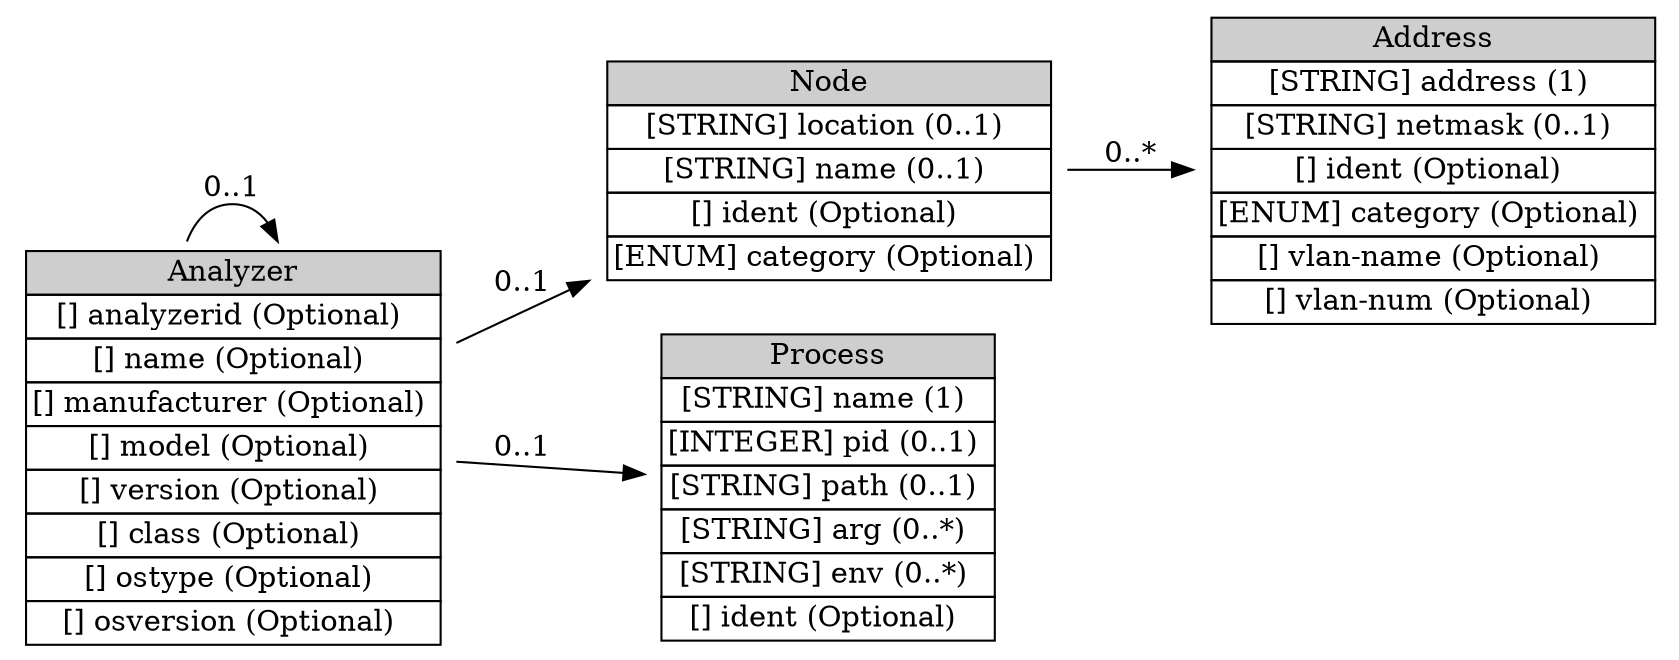 digraph Analyzer {
	graph [rankdir=LR];
	node [label="\N"];
	graph [bb="0,0,776,294"];
	Analyzer [label=<<table BORDER="0" CELLBORDER="1" CELLSPACING="0"> <tr > <td BGCOLOR="#CECECE" HREF="#" TITLE="The Analyzer class identifies the analyzer from which the Alert or Heartbeat message originates. Only one analyzer may be encoded for each alert or heartbeat, and that MUST be the analyzer at which the alert or heartbeat originated. Although the IDMEF data model does not prevent the use of hierarchical intrusion detection systems (where alerts get relayed up the tree), it does not provide any way to record the identity of the &quot;relay&quot; analyzers along the path from the originating analyzer to the manager that ultimately receives the alert. ">Analyzer</td> </tr>" %<tr><td HREF="#" TITLE="(but see below).  A unique identifier for the analyzer; see Section 3.2.9.">[] analyzerid (Optional) </td></tr>%<tr><td HREF="#" TITLE="An explicit name for the analyzer that may be easier to understand than the analyzerid.">[] name (Optional) </td></tr>%<tr><td HREF="#" TITLE="The manufacturer of the analyzer software and/or hardware.">[] manufacturer (Optional) </td></tr>%<tr><td HREF="#" TITLE="The model name/number of the analyzer software and/or hardware.">[] model (Optional) </td></tr>%<tr><td HREF="#" TITLE="The version number of the analyzer software and/or hardware.">[] version (Optional) </td></tr>%<tr><td HREF="#" TITLE="The class of analyzer software and/or hardware.">[] class (Optional) </td></tr>%<tr><td HREF="#" TITLE="Operating system name.  On POSIX 1003.1 compliant systems, this is the value returned in utsname.sysname by the uname() system call, or the output of the &quot;uname -s&quot; command.">[] ostype (Optional) </td></tr>%<tr><td HREF="#" TITLE="Operating system version.  On POSIX 1003.1 compliant systems, this is the value returned in utsname.release by the uname() system call, or the output of the &quot;uname -r&quot; command.">[] osversion (Optional) </td></tr>%</table>>, shape=plaintext, pos="105,120", width="2.9167", height="2.625"];
	"Node" [label=<<table BORDER="0" CELLBORDER="1" CELLSPACING="0"> <tr > <td BGCOLOR="#CECECE" HREF="#" TITLE="The Node class is used to identify hosts and other network devices (routers, switches, etc.). ">Node</td> </tr>" %<tr><td HREF="#" TITLE="The location of the equipment.">[STRING] location (0..1) </td></tr>%<tr><td HREF="#" TITLE="The name of the equipment.  This information MUST be provided if no Address information is given.">[STRING] name (0..1) </td></tr>%<tr><td HREF="#" TITLE="A unique identifier for the node; see Section 3.2.9.">[] ident (Optional) </td></tr>%<tr><td HREF="#" TITLE="The &quot;domain&quot; from which the name information was obtained, if relevant.  The permitted values for this attribute are shown in the table below.  The default value is &quot;unknown&quot;. (See also Section 10 for extensions to the table.)">[ENUM] category (Optional) </td></tr>%</table>>, shape=plaintext, pos="384,220", width="3.0278", height="1.5139"];
	Address [label=<<table BORDER="0" CELLBORDER="1" CELLSPACING="0"> <tr > <td BGCOLOR="#CECECE" HREF="#" TITLE="The Address class is used to represent network, hardware, and application addresses. ">Address</td> </tr>" %<tr><td HREF="#" TITLE="The address information.  The format of this data is governed by the category attribute.">[STRING] address (1) </td></tr>%<tr><td HREF="#" TITLE="The network mask for the address, if appropriate.">[STRING] netmask (0..1) </td></tr>%<tr><td HREF="#" TITLE="A unique identifier for the address; see Section 3.2.9.">[] ident (Optional) </td></tr>%<tr><td HREF="#" TITLE="The type of address represented.  The permitted values for this attribute are shown below.  The default value is &quot;unknown&quot;.  (See also Section 10.)">[ENUM] category (Optional) </td></tr>%<tr><td HREF="#" TITLE="The name of the Virtual LAN to which the address belongs.">[] vlan-name (Optional) </td></tr>%<tr><td HREF="#" TITLE="The number of the Virtual LAN to which the address belongs.">[] vlan-num (Optional) </td></tr>%</table>>, shape=plaintext, pos="666,220", width="3.0278", height="2.0694"];
	Process [label=<<table BORDER="0" CELLBORDER="1" CELLSPACING="0"> <tr > <td BGCOLOR="#CECECE" HREF="#" TITLE="The Process class is used to describe processes being executed on sources, targets, and analyzers. ">Process</td> </tr>" %<tr><td HREF="#" TITLE="The name of the program being executed. This is a short name; path and argument information are provided elsewhere.">[STRING] name (1) </td></tr>%<tr><td HREF="#" TITLE="The process identifier of the process.">[INTEGER] pid (0..1) </td></tr>%<tr><td HREF="#" TITLE="The full path of the program being executed.">[STRING] path (0..1) </td></tr>%<tr><td HREF="#" TITLE="A command-line argument to the program. Multiple arguments may be specified (they are assumed to have occurred in the same order they are provided) with multiple uses of arg.">[STRING] arg (0..*) </td></tr>%<tr><td HREF="#" TITLE="An environment string associated with the process; generally of the format &quot;VARIABLE=value&quot;.  Multiple environment strings may be specified with multiple uses of env.">[STRING] env (0..*) </td></tr>%<tr><td HREF="#" TITLE="A unique identifier for the process; see Section 3.2.9.">[] ident (Optional) </td></tr>%</table>>, shape=plaintext, pos="384,74", width="2.3611", height="2.0694"];
	"Node" -> Address [label="0..*", pos="e,556.46,220 493.84,220 511.03,220 528.87,220 546.28,220", lp="525,228.5"];
	Analyzer -> "Node" [label="0..1", pos="e,274.36,180.7 210.08,157.66 227.97,164.08 246.66,170.78 264.89,177.31", lp="242,181.5"];
	Analyzer -> Process [label="0..1", pos="e,298.09,88.164 210.08,102.67 235.72,98.448 263.01,93.948 288.19,89.797", lp="242,107.5"];
	Analyzer -> Analyzer [label="0..1", pos="e,126.61,214.37 83.391,214.37 87.438,225.07 94.641,232 105,232 112.12,232 117.75,228.72 121.89,223.2", lp="105,240.5"];
}
